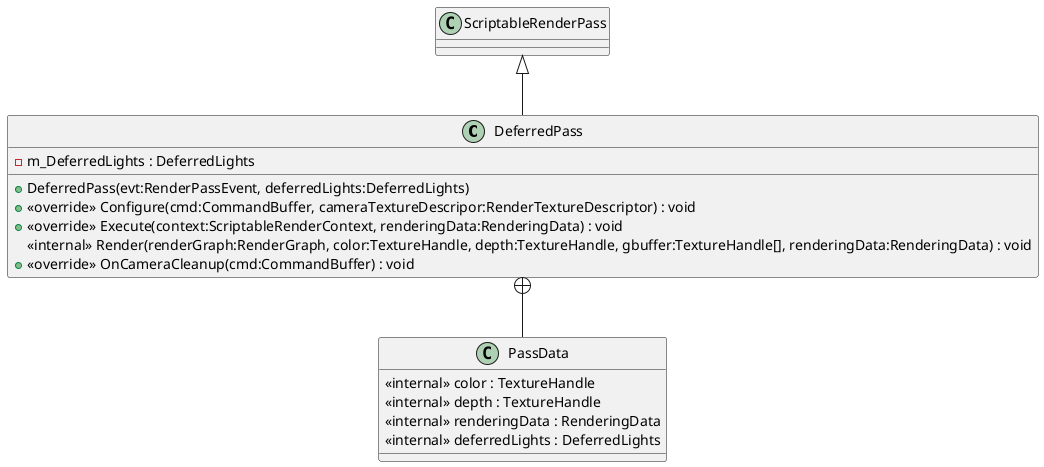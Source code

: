 @startuml
class DeferredPass {
    - m_DeferredLights : DeferredLights
    + DeferredPass(evt:RenderPassEvent, deferredLights:DeferredLights)
    + <<override>> Configure(cmd:CommandBuffer, cameraTextureDescripor:RenderTextureDescriptor) : void
    + <<override>> Execute(context:ScriptableRenderContext, renderingData:RenderingData) : void
    <<internal>> Render(renderGraph:RenderGraph, color:TextureHandle, depth:TextureHandle, gbuffer:TextureHandle[], renderingData:RenderingData) : void
    + <<override>> OnCameraCleanup(cmd:CommandBuffer) : void
}
class PassData {
    <<internal>> color : TextureHandle
    <<internal>> depth : TextureHandle
    <<internal>> renderingData : RenderingData
    <<internal>> deferredLights : DeferredLights
}
ScriptableRenderPass <|-- DeferredPass
DeferredPass +-- PassData
@enduml
